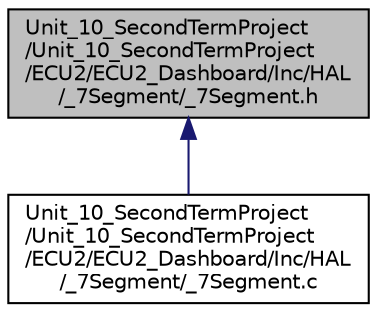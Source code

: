 digraph "Unit_10_SecondTermProject/Unit_10_SecondTermProject/ECU2/ECU2_Dashboard/Inc/HAL/_7Segment/_7Segment.h"
{
 // LATEX_PDF_SIZE
  edge [fontname="Helvetica",fontsize="10",labelfontname="Helvetica",labelfontsize="10"];
  node [fontname="Helvetica",fontsize="10",shape=record];
  Node1 [label="Unit_10_SecondTermProject\l/Unit_10_SecondTermProject\l/ECU2/ECU2_Dashboard/Inc/HAL\l/_7Segment/_7Segment.h",height=0.2,width=0.4,color="black", fillcolor="grey75", style="filled", fontcolor="black",tooltip=" "];
  Node1 -> Node2 [dir="back",color="midnightblue",fontsize="10",style="solid",fontname="Helvetica"];
  Node2 [label="Unit_10_SecondTermProject\l/Unit_10_SecondTermProject\l/ECU2/ECU2_Dashboard/Inc/HAL\l/_7Segment/_7Segment.c",height=0.2,width=0.4,color="black", fillcolor="white", style="filled",URL="$__7_segment_8c.html",tooltip=" "];
}

